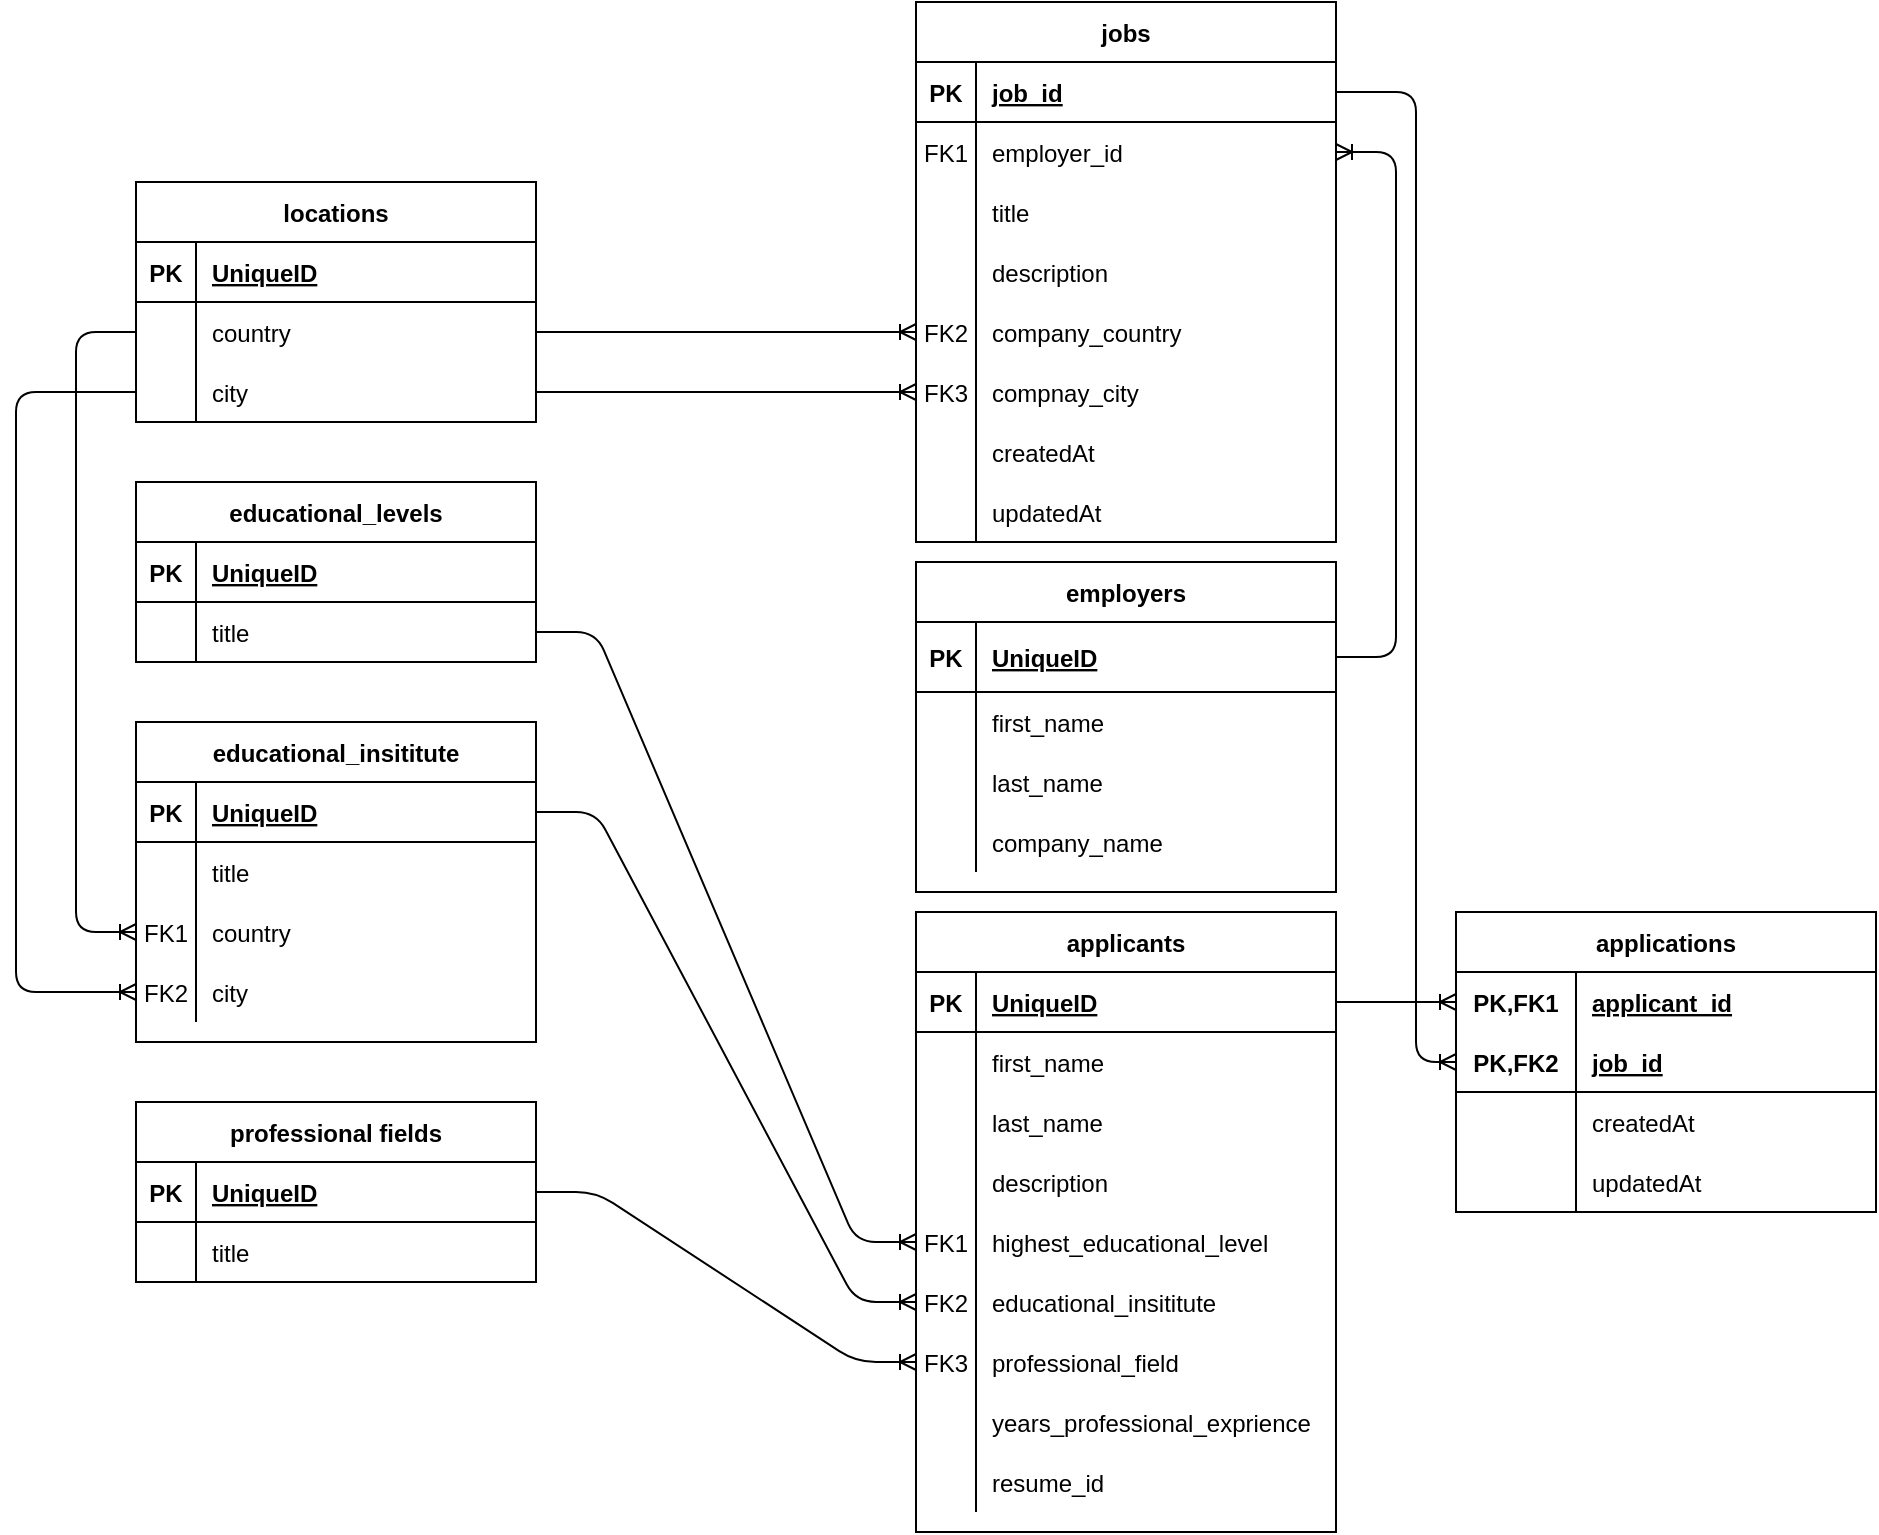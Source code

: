 <mxfile version="14.9.2" type="device"><diagram name="Page-1" id="2ca16b54-16f6-2749-3443-fa8db7711227"><mxGraphModel dx="1081" dy="1179" grid="1" gridSize="10" guides="1" tooltips="1" connect="1" arrows="1" fold="1" page="1" pageScale="1" pageWidth="1100" pageHeight="850" background="none" math="0" shadow="0"><root><mxCell id="0"/><mxCell id="1" parent="0"/><mxCell id="GeXxisFPSYAMm9wiQfsg-19" value="applicants" style="shape=table;startSize=30;container=1;collapsible=1;childLayout=tableLayout;fixedRows=1;rowLines=0;fontStyle=1;align=center;resizeLast=1;" parent="1" vertex="1"><mxGeometry x="470" y="465" width="210" height="310" as="geometry"><mxRectangle x="430" y="40" width="90" height="30" as="alternateBounds"/></mxGeometry></mxCell><mxCell id="GeXxisFPSYAMm9wiQfsg-20" value="" style="shape=partialRectangle;collapsible=0;dropTarget=0;pointerEvents=0;fillColor=none;top=0;left=0;bottom=1;right=0;points=[[0,0.5],[1,0.5]];portConstraint=eastwest;" parent="GeXxisFPSYAMm9wiQfsg-19" vertex="1"><mxGeometry y="30" width="210" height="30" as="geometry"/></mxCell><mxCell id="GeXxisFPSYAMm9wiQfsg-21" value="PK" style="shape=partialRectangle;connectable=0;fillColor=none;top=0;left=0;bottom=0;right=0;fontStyle=1;overflow=hidden;" parent="GeXxisFPSYAMm9wiQfsg-20" vertex="1"><mxGeometry width="30" height="30" as="geometry"/></mxCell><mxCell id="GeXxisFPSYAMm9wiQfsg-22" value="UniqueID" style="shape=partialRectangle;connectable=0;fillColor=none;top=0;left=0;bottom=0;right=0;align=left;spacingLeft=6;fontStyle=5;overflow=hidden;" parent="GeXxisFPSYAMm9wiQfsg-20" vertex="1"><mxGeometry x="30" width="180" height="30" as="geometry"/></mxCell><mxCell id="GeXxisFPSYAMm9wiQfsg-23" value="" style="shape=partialRectangle;collapsible=0;dropTarget=0;pointerEvents=0;fillColor=none;top=0;left=0;bottom=0;right=0;points=[[0,0.5],[1,0.5]];portConstraint=eastwest;" parent="GeXxisFPSYAMm9wiQfsg-19" vertex="1"><mxGeometry y="60" width="210" height="30" as="geometry"/></mxCell><mxCell id="GeXxisFPSYAMm9wiQfsg-24" value="" style="shape=partialRectangle;connectable=0;fillColor=none;top=0;left=0;bottom=0;right=0;editable=1;overflow=hidden;" parent="GeXxisFPSYAMm9wiQfsg-23" vertex="1"><mxGeometry width="30" height="30" as="geometry"/></mxCell><mxCell id="GeXxisFPSYAMm9wiQfsg-25" value="first_name" style="shape=partialRectangle;connectable=0;fillColor=none;top=0;left=0;bottom=0;right=0;align=left;spacingLeft=6;overflow=hidden;" parent="GeXxisFPSYAMm9wiQfsg-23" vertex="1"><mxGeometry x="30" width="180" height="30" as="geometry"/></mxCell><mxCell id="GeXxisFPSYAMm9wiQfsg-26" value="" style="shape=partialRectangle;collapsible=0;dropTarget=0;pointerEvents=0;fillColor=none;top=0;left=0;bottom=0;right=0;points=[[0,0.5],[1,0.5]];portConstraint=eastwest;" parent="GeXxisFPSYAMm9wiQfsg-19" vertex="1"><mxGeometry y="90" width="210" height="30" as="geometry"/></mxCell><mxCell id="GeXxisFPSYAMm9wiQfsg-27" value="" style="shape=partialRectangle;connectable=0;fillColor=none;top=0;left=0;bottom=0;right=0;editable=1;overflow=hidden;" parent="GeXxisFPSYAMm9wiQfsg-26" vertex="1"><mxGeometry width="30" height="30" as="geometry"/></mxCell><mxCell id="GeXxisFPSYAMm9wiQfsg-28" value="last_name" style="shape=partialRectangle;connectable=0;fillColor=none;top=0;left=0;bottom=0;right=0;align=left;spacingLeft=6;overflow=hidden;" parent="GeXxisFPSYAMm9wiQfsg-26" vertex="1"><mxGeometry x="30" width="180" height="30" as="geometry"/></mxCell><mxCell id="GeXxisFPSYAMm9wiQfsg-92" value="" style="shape=partialRectangle;collapsible=0;dropTarget=0;pointerEvents=0;fillColor=none;top=0;left=0;bottom=0;right=0;points=[[0,0.5],[1,0.5]];portConstraint=eastwest;" parent="GeXxisFPSYAMm9wiQfsg-19" vertex="1"><mxGeometry y="120" width="210" height="30" as="geometry"/></mxCell><mxCell id="GeXxisFPSYAMm9wiQfsg-93" value="" style="shape=partialRectangle;connectable=0;fillColor=none;top=0;left=0;bottom=0;right=0;editable=1;overflow=hidden;" parent="GeXxisFPSYAMm9wiQfsg-92" vertex="1"><mxGeometry width="30" height="30" as="geometry"/></mxCell><mxCell id="GeXxisFPSYAMm9wiQfsg-94" value="description" style="shape=partialRectangle;connectable=0;fillColor=none;top=0;left=0;bottom=0;right=0;align=left;spacingLeft=6;overflow=hidden;" parent="GeXxisFPSYAMm9wiQfsg-92" vertex="1"><mxGeometry x="30" width="180" height="30" as="geometry"/></mxCell><mxCell id="GeXxisFPSYAMm9wiQfsg-29" value="" style="shape=partialRectangle;collapsible=0;dropTarget=0;pointerEvents=0;fillColor=none;top=0;left=0;bottom=0;right=0;points=[[0,0.5],[1,0.5]];portConstraint=eastwest;" parent="GeXxisFPSYAMm9wiQfsg-19" vertex="1"><mxGeometry y="150" width="210" height="30" as="geometry"/></mxCell><mxCell id="GeXxisFPSYAMm9wiQfsg-30" value="FK1" style="shape=partialRectangle;connectable=0;fillColor=none;top=0;left=0;bottom=0;right=0;editable=1;overflow=hidden;" parent="GeXxisFPSYAMm9wiQfsg-29" vertex="1"><mxGeometry width="30" height="30" as="geometry"/></mxCell><mxCell id="GeXxisFPSYAMm9wiQfsg-31" value="highest_educational_level" style="shape=partialRectangle;connectable=0;fillColor=none;top=0;left=0;bottom=0;right=0;align=left;spacingLeft=6;overflow=hidden;" parent="GeXxisFPSYAMm9wiQfsg-29" vertex="1"><mxGeometry x="30" width="180" height="30" as="geometry"/></mxCell><mxCell id="GeXxisFPSYAMm9wiQfsg-67" value="" style="shape=partialRectangle;collapsible=0;dropTarget=0;pointerEvents=0;fillColor=none;top=0;left=0;bottom=0;right=0;points=[[0,0.5],[1,0.5]];portConstraint=eastwest;" parent="GeXxisFPSYAMm9wiQfsg-19" vertex="1"><mxGeometry y="180" width="210" height="30" as="geometry"/></mxCell><mxCell id="GeXxisFPSYAMm9wiQfsg-68" value="FK2" style="shape=partialRectangle;connectable=0;fillColor=none;top=0;left=0;bottom=0;right=0;fontStyle=0;overflow=hidden;" parent="GeXxisFPSYAMm9wiQfsg-67" vertex="1"><mxGeometry width="30" height="30" as="geometry"/></mxCell><mxCell id="GeXxisFPSYAMm9wiQfsg-69" value="educational_insititute" style="shape=partialRectangle;connectable=0;fillColor=none;top=0;left=0;bottom=0;right=0;align=left;spacingLeft=6;fontStyle=0;overflow=hidden;" parent="GeXxisFPSYAMm9wiQfsg-67" vertex="1"><mxGeometry x="30" width="180" height="30" as="geometry"/></mxCell><mxCell id="GeXxisFPSYAMm9wiQfsg-79" value="" style="shape=partialRectangle;collapsible=0;dropTarget=0;pointerEvents=0;fillColor=none;top=0;left=0;bottom=0;right=0;points=[[0,0.5],[1,0.5]];portConstraint=eastwest;" parent="GeXxisFPSYAMm9wiQfsg-19" vertex="1"><mxGeometry y="210" width="210" height="30" as="geometry"/></mxCell><mxCell id="GeXxisFPSYAMm9wiQfsg-80" value="FK3" style="shape=partialRectangle;connectable=0;fillColor=none;top=0;left=0;bottom=0;right=0;fontStyle=0;overflow=hidden;" parent="GeXxisFPSYAMm9wiQfsg-79" vertex="1"><mxGeometry width="30" height="30" as="geometry"/></mxCell><mxCell id="GeXxisFPSYAMm9wiQfsg-81" value="professional_field" style="shape=partialRectangle;connectable=0;fillColor=none;top=0;left=0;bottom=0;right=0;align=left;spacingLeft=6;fontStyle=0;overflow=hidden;" parent="GeXxisFPSYAMm9wiQfsg-79" vertex="1"><mxGeometry x="30" width="180" height="30" as="geometry"/></mxCell><mxCell id="GeXxisFPSYAMm9wiQfsg-85" value="" style="shape=partialRectangle;collapsible=0;dropTarget=0;pointerEvents=0;fillColor=none;top=0;left=0;bottom=0;right=0;points=[[0,0.5],[1,0.5]];portConstraint=eastwest;" parent="GeXxisFPSYAMm9wiQfsg-19" vertex="1"><mxGeometry y="240" width="210" height="30" as="geometry"/></mxCell><mxCell id="GeXxisFPSYAMm9wiQfsg-86" value="" style="shape=partialRectangle;connectable=0;fillColor=none;top=0;left=0;bottom=0;right=0;editable=1;overflow=hidden;" parent="GeXxisFPSYAMm9wiQfsg-85" vertex="1"><mxGeometry width="30" height="30" as="geometry"/></mxCell><mxCell id="GeXxisFPSYAMm9wiQfsg-87" value="years_professional_exprience" style="shape=partialRectangle;connectable=0;fillColor=none;top=0;left=0;bottom=0;right=0;align=left;spacingLeft=6;overflow=hidden;" parent="GeXxisFPSYAMm9wiQfsg-85" vertex="1"><mxGeometry x="30" width="180" height="30" as="geometry"/></mxCell><mxCell id="qUzLTv1aEUsl1IbvMZLE-1" value="" style="shape=partialRectangle;collapsible=0;dropTarget=0;pointerEvents=0;fillColor=none;top=0;left=0;bottom=0;right=0;points=[[0,0.5],[1,0.5]];portConstraint=eastwest;" parent="GeXxisFPSYAMm9wiQfsg-19" vertex="1"><mxGeometry y="270" width="210" height="30" as="geometry"/></mxCell><mxCell id="qUzLTv1aEUsl1IbvMZLE-2" value="" style="shape=partialRectangle;connectable=0;fillColor=none;top=0;left=0;bottom=0;right=0;editable=1;overflow=hidden;" parent="qUzLTv1aEUsl1IbvMZLE-1" vertex="1"><mxGeometry width="30" height="30" as="geometry"/></mxCell><mxCell id="qUzLTv1aEUsl1IbvMZLE-3" value="resume_id" style="shape=partialRectangle;connectable=0;fillColor=none;top=0;left=0;bottom=0;right=0;align=left;spacingLeft=6;overflow=hidden;" parent="qUzLTv1aEUsl1IbvMZLE-1" vertex="1"><mxGeometry x="30" width="180" height="30" as="geometry"/></mxCell><mxCell id="GeXxisFPSYAMm9wiQfsg-38" value="educational_insititute" style="shape=table;startSize=30;container=1;collapsible=1;childLayout=tableLayout;fixedRows=1;rowLines=0;fontStyle=1;align=center;resizeLast=1;" parent="1" vertex="1"><mxGeometry x="80" y="370" width="200" height="160" as="geometry"/></mxCell><mxCell id="GeXxisFPSYAMm9wiQfsg-39" value="" style="shape=partialRectangle;collapsible=0;dropTarget=0;pointerEvents=0;fillColor=none;top=0;left=0;bottom=1;right=0;points=[[0,0.5],[1,0.5]];portConstraint=eastwest;" parent="GeXxisFPSYAMm9wiQfsg-38" vertex="1"><mxGeometry y="30" width="200" height="30" as="geometry"/></mxCell><mxCell id="GeXxisFPSYAMm9wiQfsg-40" value="PK" style="shape=partialRectangle;connectable=0;fillColor=none;top=0;left=0;bottom=0;right=0;fontStyle=1;overflow=hidden;" parent="GeXxisFPSYAMm9wiQfsg-39" vertex="1"><mxGeometry width="30" height="30" as="geometry"/></mxCell><mxCell id="GeXxisFPSYAMm9wiQfsg-41" value="UniqueID" style="shape=partialRectangle;connectable=0;fillColor=none;top=0;left=0;bottom=0;right=0;align=left;spacingLeft=6;fontStyle=5;overflow=hidden;" parent="GeXxisFPSYAMm9wiQfsg-39" vertex="1"><mxGeometry x="30" width="170" height="30" as="geometry"/></mxCell><mxCell id="GeXxisFPSYAMm9wiQfsg-42" value="" style="shape=partialRectangle;collapsible=0;dropTarget=0;pointerEvents=0;fillColor=none;top=0;left=0;bottom=0;right=0;points=[[0,0.5],[1,0.5]];portConstraint=eastwest;" parent="GeXxisFPSYAMm9wiQfsg-38" vertex="1"><mxGeometry y="60" width="200" height="30" as="geometry"/></mxCell><mxCell id="GeXxisFPSYAMm9wiQfsg-43" value="" style="shape=partialRectangle;connectable=0;fillColor=none;top=0;left=0;bottom=0;right=0;editable=1;overflow=hidden;" parent="GeXxisFPSYAMm9wiQfsg-42" vertex="1"><mxGeometry width="30" height="30" as="geometry"/></mxCell><mxCell id="GeXxisFPSYAMm9wiQfsg-44" value="title" style="shape=partialRectangle;connectable=0;fillColor=none;top=0;left=0;bottom=0;right=0;align=left;spacingLeft=6;overflow=hidden;" parent="GeXxisFPSYAMm9wiQfsg-42" vertex="1"><mxGeometry x="30" width="170" height="30" as="geometry"/></mxCell><mxCell id="GeXxisFPSYAMm9wiQfsg-45" value="" style="shape=partialRectangle;collapsible=0;dropTarget=0;pointerEvents=0;fillColor=none;top=0;left=0;bottom=0;right=0;points=[[0,0.5],[1,0.5]];portConstraint=eastwest;" parent="GeXxisFPSYAMm9wiQfsg-38" vertex="1"><mxGeometry y="90" width="200" height="30" as="geometry"/></mxCell><mxCell id="GeXxisFPSYAMm9wiQfsg-46" value="FK1" style="shape=partialRectangle;connectable=0;fillColor=none;top=0;left=0;bottom=0;right=0;editable=1;overflow=hidden;" parent="GeXxisFPSYAMm9wiQfsg-45" vertex="1"><mxGeometry width="30" height="30" as="geometry"/></mxCell><mxCell id="GeXxisFPSYAMm9wiQfsg-47" value="country" style="shape=partialRectangle;connectable=0;fillColor=none;top=0;left=0;bottom=0;right=0;align=left;spacingLeft=6;overflow=hidden;" parent="GeXxisFPSYAMm9wiQfsg-45" vertex="1"><mxGeometry x="30" width="170" height="30" as="geometry"/></mxCell><mxCell id="GeXxisFPSYAMm9wiQfsg-48" value="" style="shape=partialRectangle;collapsible=0;dropTarget=0;pointerEvents=0;fillColor=none;top=0;left=0;bottom=0;right=0;points=[[0,0.5],[1,0.5]];portConstraint=eastwest;" parent="GeXxisFPSYAMm9wiQfsg-38" vertex="1"><mxGeometry y="120" width="200" height="30" as="geometry"/></mxCell><mxCell id="GeXxisFPSYAMm9wiQfsg-49" value="FK2" style="shape=partialRectangle;connectable=0;fillColor=none;top=0;left=0;bottom=0;right=0;editable=1;overflow=hidden;" parent="GeXxisFPSYAMm9wiQfsg-48" vertex="1"><mxGeometry width="30" height="30" as="geometry"/></mxCell><mxCell id="GeXxisFPSYAMm9wiQfsg-50" value="city" style="shape=partialRectangle;connectable=0;fillColor=none;top=0;left=0;bottom=0;right=0;align=left;spacingLeft=6;overflow=hidden;" parent="GeXxisFPSYAMm9wiQfsg-48" vertex="1"><mxGeometry x="30" width="170" height="30" as="geometry"/></mxCell><mxCell id="GeXxisFPSYAMm9wiQfsg-54" value="educational_levels" style="shape=table;startSize=30;container=1;collapsible=1;childLayout=tableLayout;fixedRows=1;rowLines=0;fontStyle=1;align=center;resizeLast=1;" parent="1" vertex="1"><mxGeometry x="80" y="250" width="200" height="90" as="geometry"/></mxCell><mxCell id="GeXxisFPSYAMm9wiQfsg-55" value="" style="shape=partialRectangle;collapsible=0;dropTarget=0;pointerEvents=0;fillColor=none;top=0;left=0;bottom=1;right=0;points=[[0,0.5],[1,0.5]];portConstraint=eastwest;" parent="GeXxisFPSYAMm9wiQfsg-54" vertex="1"><mxGeometry y="30" width="200" height="30" as="geometry"/></mxCell><mxCell id="GeXxisFPSYAMm9wiQfsg-56" value="PK" style="shape=partialRectangle;connectable=0;fillColor=none;top=0;left=0;bottom=0;right=0;fontStyle=1;overflow=hidden;" parent="GeXxisFPSYAMm9wiQfsg-55" vertex="1"><mxGeometry width="30" height="30" as="geometry"/></mxCell><mxCell id="GeXxisFPSYAMm9wiQfsg-57" value="UniqueID" style="shape=partialRectangle;connectable=0;fillColor=none;top=0;left=0;bottom=0;right=0;align=left;spacingLeft=6;fontStyle=5;overflow=hidden;" parent="GeXxisFPSYAMm9wiQfsg-55" vertex="1"><mxGeometry x="30" width="170" height="30" as="geometry"/></mxCell><mxCell id="GeXxisFPSYAMm9wiQfsg-58" value="" style="shape=partialRectangle;collapsible=0;dropTarget=0;pointerEvents=0;fillColor=none;top=0;left=0;bottom=0;right=0;points=[[0,0.5],[1,0.5]];portConstraint=eastwest;" parent="GeXxisFPSYAMm9wiQfsg-54" vertex="1"><mxGeometry y="60" width="200" height="30" as="geometry"/></mxCell><mxCell id="GeXxisFPSYAMm9wiQfsg-59" value="" style="shape=partialRectangle;connectable=0;fillColor=none;top=0;left=0;bottom=0;right=0;editable=1;overflow=hidden;" parent="GeXxisFPSYAMm9wiQfsg-58" vertex="1"><mxGeometry width="30" height="30" as="geometry"/></mxCell><mxCell id="GeXxisFPSYAMm9wiQfsg-60" value="title" style="shape=partialRectangle;connectable=0;fillColor=none;top=0;left=0;bottom=0;right=0;align=left;spacingLeft=6;overflow=hidden;" parent="GeXxisFPSYAMm9wiQfsg-58" vertex="1"><mxGeometry x="30" width="170" height="30" as="geometry"/></mxCell><mxCell id="GeXxisFPSYAMm9wiQfsg-71" value="professional fields" style="shape=table;startSize=30;container=1;collapsible=1;childLayout=tableLayout;fixedRows=1;rowLines=0;fontStyle=1;align=center;resizeLast=1;" parent="1" vertex="1"><mxGeometry x="80" y="560" width="200" height="90" as="geometry"/></mxCell><mxCell id="GeXxisFPSYAMm9wiQfsg-72" value="" style="shape=partialRectangle;collapsible=0;dropTarget=0;pointerEvents=0;fillColor=none;top=0;left=0;bottom=1;right=0;points=[[0,0.5],[1,0.5]];portConstraint=eastwest;" parent="GeXxisFPSYAMm9wiQfsg-71" vertex="1"><mxGeometry y="30" width="200" height="30" as="geometry"/></mxCell><mxCell id="GeXxisFPSYAMm9wiQfsg-73" value="PK" style="shape=partialRectangle;connectable=0;fillColor=none;top=0;left=0;bottom=0;right=0;fontStyle=1;overflow=hidden;" parent="GeXxisFPSYAMm9wiQfsg-72" vertex="1"><mxGeometry width="30" height="30" as="geometry"/></mxCell><mxCell id="GeXxisFPSYAMm9wiQfsg-74" value="UniqueID" style="shape=partialRectangle;connectable=0;fillColor=none;top=0;left=0;bottom=0;right=0;align=left;spacingLeft=6;fontStyle=5;overflow=hidden;" parent="GeXxisFPSYAMm9wiQfsg-72" vertex="1"><mxGeometry x="30" width="170" height="30" as="geometry"/></mxCell><mxCell id="GeXxisFPSYAMm9wiQfsg-75" value="" style="shape=partialRectangle;collapsible=0;dropTarget=0;pointerEvents=0;fillColor=none;top=0;left=0;bottom=0;right=0;points=[[0,0.5],[1,0.5]];portConstraint=eastwest;" parent="GeXxisFPSYAMm9wiQfsg-71" vertex="1"><mxGeometry y="60" width="200" height="30" as="geometry"/></mxCell><mxCell id="GeXxisFPSYAMm9wiQfsg-76" value="" style="shape=partialRectangle;connectable=0;fillColor=none;top=0;left=0;bottom=0;right=0;editable=1;overflow=hidden;" parent="GeXxisFPSYAMm9wiQfsg-75" vertex="1"><mxGeometry width="30" height="30" as="geometry"/></mxCell><mxCell id="GeXxisFPSYAMm9wiQfsg-77" value="title" style="shape=partialRectangle;connectable=0;fillColor=none;top=0;left=0;bottom=0;right=0;align=left;spacingLeft=6;overflow=hidden;" parent="GeXxisFPSYAMm9wiQfsg-75" vertex="1"><mxGeometry x="30" width="170" height="30" as="geometry"/></mxCell><mxCell id="GeXxisFPSYAMm9wiQfsg-95" value="applications" style="shape=table;startSize=30;container=1;collapsible=1;childLayout=tableLayout;fixedRows=1;rowLines=0;fontStyle=1;align=center;resizeLast=1;" parent="1" vertex="1"><mxGeometry x="740" y="465" width="210" height="150" as="geometry"/></mxCell><mxCell id="GeXxisFPSYAMm9wiQfsg-96" value="" style="shape=partialRectangle;collapsible=0;dropTarget=0;pointerEvents=0;fillColor=none;top=0;left=0;bottom=0;right=0;points=[[0,0.5],[1,0.5]];portConstraint=eastwest;" parent="GeXxisFPSYAMm9wiQfsg-95" vertex="1"><mxGeometry y="30" width="210" height="30" as="geometry"/></mxCell><mxCell id="GeXxisFPSYAMm9wiQfsg-97" value="PK,FK1" style="shape=partialRectangle;connectable=0;fillColor=none;top=0;left=0;bottom=0;right=0;fontStyle=1;overflow=hidden;" parent="GeXxisFPSYAMm9wiQfsg-96" vertex="1"><mxGeometry width="60" height="30" as="geometry"/></mxCell><mxCell id="GeXxisFPSYAMm9wiQfsg-98" value="applicant_id" style="shape=partialRectangle;connectable=0;fillColor=none;top=0;left=0;bottom=0;right=0;align=left;spacingLeft=6;fontStyle=5;overflow=hidden;" parent="GeXxisFPSYAMm9wiQfsg-96" vertex="1"><mxGeometry x="60" width="150" height="30" as="geometry"/></mxCell><mxCell id="GeXxisFPSYAMm9wiQfsg-99" value="" style="shape=partialRectangle;collapsible=0;dropTarget=0;pointerEvents=0;fillColor=none;top=0;left=0;bottom=1;right=0;points=[[0,0.5],[1,0.5]];portConstraint=eastwest;" parent="GeXxisFPSYAMm9wiQfsg-95" vertex="1"><mxGeometry y="60" width="210" height="30" as="geometry"/></mxCell><mxCell id="GeXxisFPSYAMm9wiQfsg-100" value="PK,FK2" style="shape=partialRectangle;connectable=0;fillColor=none;top=0;left=0;bottom=0;right=0;fontStyle=1;overflow=hidden;" parent="GeXxisFPSYAMm9wiQfsg-99" vertex="1"><mxGeometry width="60" height="30" as="geometry"/></mxCell><mxCell id="GeXxisFPSYAMm9wiQfsg-101" value="job_id" style="shape=partialRectangle;connectable=0;fillColor=none;top=0;left=0;bottom=0;right=0;align=left;spacingLeft=6;fontStyle=5;overflow=hidden;" parent="GeXxisFPSYAMm9wiQfsg-99" vertex="1"><mxGeometry x="60" width="150" height="30" as="geometry"/></mxCell><mxCell id="GeXxisFPSYAMm9wiQfsg-105" value="" style="shape=partialRectangle;collapsible=0;dropTarget=0;pointerEvents=0;fillColor=none;top=0;left=0;bottom=0;right=0;points=[[0,0.5],[1,0.5]];portConstraint=eastwest;" parent="GeXxisFPSYAMm9wiQfsg-95" vertex="1"><mxGeometry y="90" width="210" height="30" as="geometry"/></mxCell><mxCell id="GeXxisFPSYAMm9wiQfsg-106" value="" style="shape=partialRectangle;connectable=0;fillColor=none;top=0;left=0;bottom=0;right=0;editable=1;overflow=hidden;" parent="GeXxisFPSYAMm9wiQfsg-105" vertex="1"><mxGeometry width="60" height="30" as="geometry"/></mxCell><mxCell id="GeXxisFPSYAMm9wiQfsg-107" value="createdAt" style="shape=partialRectangle;connectable=0;fillColor=none;top=0;left=0;bottom=0;right=0;align=left;spacingLeft=6;overflow=hidden;" parent="GeXxisFPSYAMm9wiQfsg-105" vertex="1"><mxGeometry x="60" width="150" height="30" as="geometry"/></mxCell><mxCell id="Hfg3qAnmrwqYUce4kzIv-10" value="" style="shape=partialRectangle;collapsible=0;dropTarget=0;pointerEvents=0;fillColor=none;top=0;left=0;bottom=0;right=0;points=[[0,0.5],[1,0.5]];portConstraint=eastwest;" parent="GeXxisFPSYAMm9wiQfsg-95" vertex="1"><mxGeometry y="120" width="210" height="30" as="geometry"/></mxCell><mxCell id="Hfg3qAnmrwqYUce4kzIv-11" value="" style="shape=partialRectangle;connectable=0;fillColor=none;top=0;left=0;bottom=0;right=0;editable=1;overflow=hidden;" parent="Hfg3qAnmrwqYUce4kzIv-10" vertex="1"><mxGeometry width="60" height="30" as="geometry"/></mxCell><mxCell id="Hfg3qAnmrwqYUce4kzIv-12" value="updatedAt" style="shape=partialRectangle;connectable=0;fillColor=none;top=0;left=0;bottom=0;right=0;align=left;spacingLeft=6;overflow=hidden;" parent="Hfg3qAnmrwqYUce4kzIv-10" vertex="1"><mxGeometry x="60" width="150" height="30" as="geometry"/></mxCell><mxCell id="GeXxisFPSYAMm9wiQfsg-116" value="employers" style="shape=table;startSize=30;container=1;collapsible=1;childLayout=tableLayout;fixedRows=1;rowLines=0;fontStyle=1;align=center;resizeLast=1;" parent="1" vertex="1"><mxGeometry x="470" y="290" width="210" height="165" as="geometry"/></mxCell><mxCell id="GeXxisFPSYAMm9wiQfsg-117" value="" style="shape=partialRectangle;collapsible=0;dropTarget=0;pointerEvents=0;fillColor=none;top=0;left=0;bottom=1;right=0;points=[[0,0.5],[1,0.5]];portConstraint=eastwest;" parent="GeXxisFPSYAMm9wiQfsg-116" vertex="1"><mxGeometry y="30" width="210" height="35" as="geometry"/></mxCell><mxCell id="GeXxisFPSYAMm9wiQfsg-118" value="PK" style="shape=partialRectangle;connectable=0;fillColor=none;top=0;left=0;bottom=0;right=0;fontStyle=1;overflow=hidden;" parent="GeXxisFPSYAMm9wiQfsg-117" vertex="1"><mxGeometry width="30" height="35" as="geometry"/></mxCell><mxCell id="GeXxisFPSYAMm9wiQfsg-119" value="UniqueID" style="shape=partialRectangle;connectable=0;fillColor=none;top=0;left=0;bottom=0;right=0;align=left;spacingLeft=6;fontStyle=5;overflow=hidden;" parent="GeXxisFPSYAMm9wiQfsg-117" vertex="1"><mxGeometry x="30" width="180" height="35" as="geometry"/></mxCell><mxCell id="GeXxisFPSYAMm9wiQfsg-120" value="" style="shape=partialRectangle;collapsible=0;dropTarget=0;pointerEvents=0;fillColor=none;top=0;left=0;bottom=0;right=0;points=[[0,0.5],[1,0.5]];portConstraint=eastwest;" parent="GeXxisFPSYAMm9wiQfsg-116" vertex="1"><mxGeometry y="65" width="210" height="30" as="geometry"/></mxCell><mxCell id="GeXxisFPSYAMm9wiQfsg-121" value="" style="shape=partialRectangle;connectable=0;fillColor=none;top=0;left=0;bottom=0;right=0;editable=1;overflow=hidden;" parent="GeXxisFPSYAMm9wiQfsg-120" vertex="1"><mxGeometry width="30" height="30" as="geometry"/></mxCell><mxCell id="GeXxisFPSYAMm9wiQfsg-122" value="first_name" style="shape=partialRectangle;connectable=0;fillColor=none;top=0;left=0;bottom=0;right=0;align=left;spacingLeft=6;overflow=hidden;" parent="GeXxisFPSYAMm9wiQfsg-120" vertex="1"><mxGeometry x="30" width="180" height="30" as="geometry"/></mxCell><mxCell id="GeXxisFPSYAMm9wiQfsg-123" value="" style="shape=partialRectangle;collapsible=0;dropTarget=0;pointerEvents=0;fillColor=none;top=0;left=0;bottom=0;right=0;points=[[0,0.5],[1,0.5]];portConstraint=eastwest;" parent="GeXxisFPSYAMm9wiQfsg-116" vertex="1"><mxGeometry y="95" width="210" height="30" as="geometry"/></mxCell><mxCell id="GeXxisFPSYAMm9wiQfsg-124" value="" style="shape=partialRectangle;connectable=0;fillColor=none;top=0;left=0;bottom=0;right=0;editable=1;overflow=hidden;" parent="GeXxisFPSYAMm9wiQfsg-123" vertex="1"><mxGeometry width="30" height="30" as="geometry"/></mxCell><mxCell id="GeXxisFPSYAMm9wiQfsg-125" value="last_name" style="shape=partialRectangle;connectable=0;fillColor=none;top=0;left=0;bottom=0;right=0;align=left;spacingLeft=6;overflow=hidden;" parent="GeXxisFPSYAMm9wiQfsg-123" vertex="1"><mxGeometry x="30" width="180" height="30" as="geometry"/></mxCell><mxCell id="GeXxisFPSYAMm9wiQfsg-126" value="" style="shape=partialRectangle;collapsible=0;dropTarget=0;pointerEvents=0;fillColor=none;top=0;left=0;bottom=0;right=0;points=[[0,0.5],[1,0.5]];portConstraint=eastwest;" parent="GeXxisFPSYAMm9wiQfsg-116" vertex="1"><mxGeometry y="125" width="210" height="30" as="geometry"/></mxCell><mxCell id="GeXxisFPSYAMm9wiQfsg-127" value="" style="shape=partialRectangle;connectable=0;fillColor=none;top=0;left=0;bottom=0;right=0;editable=1;overflow=hidden;" parent="GeXxisFPSYAMm9wiQfsg-126" vertex="1"><mxGeometry width="30" height="30" as="geometry"/></mxCell><mxCell id="GeXxisFPSYAMm9wiQfsg-128" value="company_name" style="shape=partialRectangle;connectable=0;fillColor=none;top=0;left=0;bottom=0;right=0;align=left;spacingLeft=6;overflow=hidden;" parent="GeXxisFPSYAMm9wiQfsg-126" vertex="1"><mxGeometry x="30" width="180" height="30" as="geometry"/></mxCell><mxCell id="GeXxisFPSYAMm9wiQfsg-138" value="locations" style="shape=table;startSize=30;container=1;collapsible=1;childLayout=tableLayout;fixedRows=1;rowLines=0;fontStyle=1;align=center;resizeLast=1;" parent="1" vertex="1"><mxGeometry x="80" y="100" width="200" height="120" as="geometry"/></mxCell><mxCell id="GeXxisFPSYAMm9wiQfsg-139" value="" style="shape=partialRectangle;collapsible=0;dropTarget=0;pointerEvents=0;fillColor=none;top=0;left=0;bottom=1;right=0;points=[[0,0.5],[1,0.5]];portConstraint=eastwest;" parent="GeXxisFPSYAMm9wiQfsg-138" vertex="1"><mxGeometry y="30" width="200" height="30" as="geometry"/></mxCell><mxCell id="GeXxisFPSYAMm9wiQfsg-140" value="PK" style="shape=partialRectangle;connectable=0;fillColor=none;top=0;left=0;bottom=0;right=0;fontStyle=1;overflow=hidden;" parent="GeXxisFPSYAMm9wiQfsg-139" vertex="1"><mxGeometry width="30" height="30" as="geometry"/></mxCell><mxCell id="GeXxisFPSYAMm9wiQfsg-141" value="UniqueID" style="shape=partialRectangle;connectable=0;fillColor=none;top=0;left=0;bottom=0;right=0;align=left;spacingLeft=6;fontStyle=5;overflow=hidden;" parent="GeXxisFPSYAMm9wiQfsg-139" vertex="1"><mxGeometry x="30" width="170" height="30" as="geometry"/></mxCell><mxCell id="GeXxisFPSYAMm9wiQfsg-142" value="" style="shape=partialRectangle;collapsible=0;dropTarget=0;pointerEvents=0;fillColor=none;top=0;left=0;bottom=0;right=0;points=[[0,0.5],[1,0.5]];portConstraint=eastwest;" parent="GeXxisFPSYAMm9wiQfsg-138" vertex="1"><mxGeometry y="60" width="200" height="30" as="geometry"/></mxCell><mxCell id="GeXxisFPSYAMm9wiQfsg-143" value="" style="shape=partialRectangle;connectable=0;fillColor=none;top=0;left=0;bottom=0;right=0;editable=1;overflow=hidden;" parent="GeXxisFPSYAMm9wiQfsg-142" vertex="1"><mxGeometry width="30" height="30" as="geometry"/></mxCell><mxCell id="GeXxisFPSYAMm9wiQfsg-144" value="country" style="shape=partialRectangle;connectable=0;fillColor=none;top=0;left=0;bottom=0;right=0;align=left;spacingLeft=6;overflow=hidden;" parent="GeXxisFPSYAMm9wiQfsg-142" vertex="1"><mxGeometry x="30" width="170" height="30" as="geometry"/></mxCell><mxCell id="Hfg3qAnmrwqYUce4kzIv-13" value="" style="shape=partialRectangle;collapsible=0;dropTarget=0;pointerEvents=0;fillColor=none;top=0;left=0;bottom=0;right=0;points=[[0,0.5],[1,0.5]];portConstraint=eastwest;" parent="GeXxisFPSYAMm9wiQfsg-138" vertex="1"><mxGeometry y="90" width="200" height="30" as="geometry"/></mxCell><mxCell id="Hfg3qAnmrwqYUce4kzIv-14" value="" style="shape=partialRectangle;connectable=0;fillColor=none;top=0;left=0;bottom=0;right=0;editable=1;overflow=hidden;" parent="Hfg3qAnmrwqYUce4kzIv-13" vertex="1"><mxGeometry width="30" height="30" as="geometry"/></mxCell><mxCell id="Hfg3qAnmrwqYUce4kzIv-15" value="city" style="shape=partialRectangle;connectable=0;fillColor=none;top=0;left=0;bottom=0;right=0;align=left;spacingLeft=6;overflow=hidden;" parent="Hfg3qAnmrwqYUce4kzIv-13" vertex="1"><mxGeometry x="30" width="170" height="30" as="geometry"/></mxCell><mxCell id="GeXxisFPSYAMm9wiQfsg-162" value="" style="edgeStyle=entityRelationEdgeStyle;fontSize=12;html=1;endArrow=ERoneToMany;" parent="1" source="GeXxisFPSYAMm9wiQfsg-142" target="GeXxisFPSYAMm9wiQfsg-212" edge="1"><mxGeometry width="100" height="100" relative="1" as="geometry"><mxPoint x="350" y="345" as="sourcePoint"/><mxPoint x="470.0" y="340" as="targetPoint"/></mxGeometry></mxCell><mxCell id="GeXxisFPSYAMm9wiQfsg-163" value="" style="edgeStyle=elbowEdgeStyle;fontSize=12;html=1;endArrow=ERoneToMany;exitX=0;exitY=0.5;exitDx=0;exitDy=0;entryX=0;entryY=0.5;entryDx=0;entryDy=0;" parent="1" source="GeXxisFPSYAMm9wiQfsg-142" target="GeXxisFPSYAMm9wiQfsg-45" edge="1"><mxGeometry width="100" height="100" relative="1" as="geometry"><mxPoint x="70" y="425" as="sourcePoint"/><mxPoint x="170" y="325" as="targetPoint"/><Array as="points"><mxPoint x="50" y="465"/></Array></mxGeometry></mxCell><mxCell id="GeXxisFPSYAMm9wiQfsg-164" value="" style="edgeStyle=elbowEdgeStyle;fontSize=12;html=1;endArrow=ERoneToMany;elbow=vertical;" parent="1" source="Hfg3qAnmrwqYUce4kzIv-13" target="GeXxisFPSYAMm9wiQfsg-48" edge="1"><mxGeometry width="100" height="100" relative="1" as="geometry"><mxPoint x="80" y="370" as="sourcePoint"/><mxPoint x="110" y="395" as="targetPoint"/><Array as="points"><mxPoint x="20" y="535"/></Array></mxGeometry></mxCell><mxCell id="GeXxisFPSYAMm9wiQfsg-165" value="" style="edgeStyle=entityRelationEdgeStyle;fontSize=12;html=1;endArrow=ERoneToMany;" parent="1" source="GeXxisFPSYAMm9wiQfsg-58" target="GeXxisFPSYAMm9wiQfsg-29" edge="1"><mxGeometry width="100" height="100" relative="1" as="geometry"><mxPoint x="380" y="555" as="sourcePoint"/><mxPoint x="480" y="455" as="targetPoint"/></mxGeometry></mxCell><mxCell id="GeXxisFPSYAMm9wiQfsg-166" value="" style="edgeStyle=entityRelationEdgeStyle;fontSize=12;html=1;endArrow=ERoneToMany;" parent="1" source="GeXxisFPSYAMm9wiQfsg-39" target="GeXxisFPSYAMm9wiQfsg-67" edge="1"><mxGeometry width="100" height="100" relative="1" as="geometry"><mxPoint x="360" y="725" as="sourcePoint"/><mxPoint x="460" y="625" as="targetPoint"/></mxGeometry></mxCell><mxCell id="GeXxisFPSYAMm9wiQfsg-167" value="" style="edgeStyle=entityRelationEdgeStyle;fontSize=12;html=1;endArrow=ERoneToMany;" parent="1" source="GeXxisFPSYAMm9wiQfsg-72" target="GeXxisFPSYAMm9wiQfsg-79" edge="1"><mxGeometry width="100" height="100" relative="1" as="geometry"><mxPoint x="600" y="575" as="sourcePoint"/><mxPoint x="700" y="475" as="targetPoint"/></mxGeometry></mxCell><mxCell id="GeXxisFPSYAMm9wiQfsg-168" value="" style="edgeStyle=entityRelationEdgeStyle;fontSize=12;html=1;endArrow=ERoneToMany;" parent="1" source="GeXxisFPSYAMm9wiQfsg-20" target="GeXxisFPSYAMm9wiQfsg-96" edge="1"><mxGeometry width="100" height="100" relative="1" as="geometry"><mxPoint x="600" y="785" as="sourcePoint"/><mxPoint x="700" y="685" as="targetPoint"/></mxGeometry></mxCell><mxCell id="GeXxisFPSYAMm9wiQfsg-169" value="" style="fontSize=12;html=1;endArrow=ERoneToMany;edgeStyle=orthogonalEdgeStyle;" parent="1" source="GeXxisFPSYAMm9wiQfsg-190" target="GeXxisFPSYAMm9wiQfsg-99" edge="1"><mxGeometry width="100" height="100" relative="1" as="geometry"><mxPoint x="690" y="520" as="sourcePoint"/><mxPoint x="690" y="860" as="targetPoint"/><Array as="points"><mxPoint x="720" y="55"/><mxPoint x="720" y="540"/></Array></mxGeometry></mxCell><mxCell id="GeXxisFPSYAMm9wiQfsg-189" value="jobs" style="shape=table;startSize=30;container=1;collapsible=1;childLayout=tableLayout;fixedRows=1;rowLines=0;fontStyle=1;align=center;resizeLast=1;" parent="1" vertex="1"><mxGeometry x="470" y="10" width="210" height="270" as="geometry"/></mxCell><mxCell id="GeXxisFPSYAMm9wiQfsg-190" value="" style="shape=partialRectangle;collapsible=0;dropTarget=0;pointerEvents=0;fillColor=none;top=0;left=0;bottom=1;right=0;points=[[0,0.5],[1,0.5]];portConstraint=eastwest;" parent="GeXxisFPSYAMm9wiQfsg-189" vertex="1"><mxGeometry y="30" width="210" height="30" as="geometry"/></mxCell><mxCell id="GeXxisFPSYAMm9wiQfsg-191" value="PK" style="shape=partialRectangle;connectable=0;fillColor=none;top=0;left=0;bottom=0;right=0;fontStyle=1;overflow=hidden;" parent="GeXxisFPSYAMm9wiQfsg-190" vertex="1"><mxGeometry width="30" height="30" as="geometry"/></mxCell><mxCell id="GeXxisFPSYAMm9wiQfsg-192" value="job_id" style="shape=partialRectangle;connectable=0;fillColor=none;top=0;left=0;bottom=0;right=0;align=left;spacingLeft=6;fontStyle=5;overflow=hidden;" parent="GeXxisFPSYAMm9wiQfsg-190" vertex="1"><mxGeometry x="30" width="180" height="30" as="geometry"/></mxCell><mxCell id="GeXxisFPSYAMm9wiQfsg-193" value="" style="shape=partialRectangle;collapsible=0;dropTarget=0;pointerEvents=0;fillColor=none;top=0;left=0;bottom=0;right=0;points=[[0,0.5],[1,0.5]];portConstraint=eastwest;" parent="GeXxisFPSYAMm9wiQfsg-189" vertex="1"><mxGeometry y="60" width="210" height="30" as="geometry"/></mxCell><mxCell id="GeXxisFPSYAMm9wiQfsg-194" value="FK1" style="shape=partialRectangle;connectable=0;fillColor=none;top=0;left=0;bottom=0;right=0;editable=1;overflow=hidden;" parent="GeXxisFPSYAMm9wiQfsg-193" vertex="1"><mxGeometry width="30" height="30" as="geometry"/></mxCell><mxCell id="GeXxisFPSYAMm9wiQfsg-195" value="employer_id" style="shape=partialRectangle;connectable=0;fillColor=none;top=0;left=0;bottom=0;right=0;align=left;spacingLeft=6;overflow=hidden;" parent="GeXxisFPSYAMm9wiQfsg-193" vertex="1"><mxGeometry x="30" width="180" height="30" as="geometry"/></mxCell><mxCell id="GeXxisFPSYAMm9wiQfsg-203" value="" style="shape=partialRectangle;collapsible=0;dropTarget=0;pointerEvents=0;fillColor=none;top=0;left=0;bottom=0;right=0;points=[[0,0.5],[1,0.5]];portConstraint=eastwest;" parent="GeXxisFPSYAMm9wiQfsg-189" vertex="1"><mxGeometry y="90" width="210" height="30" as="geometry"/></mxCell><mxCell id="GeXxisFPSYAMm9wiQfsg-204" value="" style="shape=partialRectangle;connectable=0;fillColor=none;top=0;left=0;bottom=0;right=0;editable=1;overflow=hidden;" parent="GeXxisFPSYAMm9wiQfsg-203" vertex="1"><mxGeometry width="30" height="30" as="geometry"/></mxCell><mxCell id="GeXxisFPSYAMm9wiQfsg-205" value="title" style="shape=partialRectangle;connectable=0;fillColor=none;top=0;left=0;bottom=0;right=0;align=left;spacingLeft=6;overflow=hidden;" parent="GeXxisFPSYAMm9wiQfsg-203" vertex="1"><mxGeometry x="30" width="180" height="30" as="geometry"/></mxCell><mxCell id="GeXxisFPSYAMm9wiQfsg-221" value="" style="shape=partialRectangle;collapsible=0;dropTarget=0;pointerEvents=0;fillColor=none;top=0;left=0;bottom=0;right=0;points=[[0,0.5],[1,0.5]];portConstraint=eastwest;" parent="GeXxisFPSYAMm9wiQfsg-189" vertex="1"><mxGeometry y="120" width="210" height="30" as="geometry"/></mxCell><mxCell id="GeXxisFPSYAMm9wiQfsg-222" value="" style="shape=partialRectangle;connectable=0;fillColor=none;top=0;left=0;bottom=0;right=0;editable=1;overflow=hidden;" parent="GeXxisFPSYAMm9wiQfsg-221" vertex="1"><mxGeometry width="30" height="30" as="geometry"/></mxCell><mxCell id="GeXxisFPSYAMm9wiQfsg-223" value="description" style="shape=partialRectangle;connectable=0;fillColor=none;top=0;left=0;bottom=0;right=0;align=left;spacingLeft=6;overflow=hidden;" parent="GeXxisFPSYAMm9wiQfsg-221" vertex="1"><mxGeometry x="30" width="180" height="30" as="geometry"/></mxCell><mxCell id="GeXxisFPSYAMm9wiQfsg-212" value="" style="shape=partialRectangle;collapsible=0;dropTarget=0;pointerEvents=0;fillColor=none;top=0;left=0;bottom=0;right=0;points=[[0,0.5],[1,0.5]];portConstraint=eastwest;" parent="GeXxisFPSYAMm9wiQfsg-189" vertex="1"><mxGeometry y="150" width="210" height="30" as="geometry"/></mxCell><mxCell id="GeXxisFPSYAMm9wiQfsg-213" value="FK2" style="shape=partialRectangle;connectable=0;fillColor=none;top=0;left=0;bottom=0;right=0;fontStyle=0;overflow=hidden;" parent="GeXxisFPSYAMm9wiQfsg-212" vertex="1"><mxGeometry width="30" height="30" as="geometry"/></mxCell><mxCell id="GeXxisFPSYAMm9wiQfsg-214" value="company_country" style="shape=partialRectangle;connectable=0;fillColor=none;top=0;left=0;bottom=0;right=0;align=left;spacingLeft=6;fontStyle=0;overflow=hidden;" parent="GeXxisFPSYAMm9wiQfsg-212" vertex="1"><mxGeometry x="30" width="180" height="30" as="geometry"/></mxCell><mxCell id="GeXxisFPSYAMm9wiQfsg-218" value="" style="shape=partialRectangle;collapsible=0;dropTarget=0;pointerEvents=0;fillColor=none;top=0;left=0;bottom=0;right=0;points=[[0,0.5],[1,0.5]];portConstraint=eastwest;" parent="GeXxisFPSYAMm9wiQfsg-189" vertex="1"><mxGeometry y="180" width="210" height="30" as="geometry"/></mxCell><mxCell id="GeXxisFPSYAMm9wiQfsg-219" value="FK3" style="shape=partialRectangle;connectable=0;fillColor=none;top=0;left=0;bottom=0;right=0;fontStyle=0;overflow=hidden;" parent="GeXxisFPSYAMm9wiQfsg-218" vertex="1"><mxGeometry width="30" height="30" as="geometry"/></mxCell><mxCell id="GeXxisFPSYAMm9wiQfsg-220" value="compnay_city" style="shape=partialRectangle;connectable=0;fillColor=none;top=0;left=0;bottom=0;right=0;align=left;spacingLeft=6;fontStyle=0;overflow=hidden;" parent="GeXxisFPSYAMm9wiQfsg-218" vertex="1"><mxGeometry x="30" width="180" height="30" as="geometry"/></mxCell><mxCell id="Hfg3qAnmrwqYUce4kzIv-1" value="" style="shape=partialRectangle;collapsible=0;dropTarget=0;pointerEvents=0;fillColor=none;top=0;left=0;bottom=0;right=0;points=[[0,0.5],[1,0.5]];portConstraint=eastwest;" parent="GeXxisFPSYAMm9wiQfsg-189" vertex="1"><mxGeometry y="210" width="210" height="30" as="geometry"/></mxCell><mxCell id="Hfg3qAnmrwqYUce4kzIv-2" value="" style="shape=partialRectangle;connectable=0;fillColor=none;top=0;left=0;bottom=0;right=0;editable=1;overflow=hidden;" parent="Hfg3qAnmrwqYUce4kzIv-1" vertex="1"><mxGeometry width="30" height="30" as="geometry"/></mxCell><mxCell id="Hfg3qAnmrwqYUce4kzIv-3" value="createdAt" style="shape=partialRectangle;connectable=0;fillColor=none;top=0;left=0;bottom=0;right=0;align=left;spacingLeft=6;overflow=hidden;" parent="Hfg3qAnmrwqYUce4kzIv-1" vertex="1"><mxGeometry x="30" width="180" height="30" as="geometry"/></mxCell><mxCell id="Hfg3qAnmrwqYUce4kzIv-7" value="" style="shape=partialRectangle;collapsible=0;dropTarget=0;pointerEvents=0;fillColor=none;top=0;left=0;bottom=0;right=0;points=[[0,0.5],[1,0.5]];portConstraint=eastwest;" parent="GeXxisFPSYAMm9wiQfsg-189" vertex="1"><mxGeometry y="240" width="210" height="30" as="geometry"/></mxCell><mxCell id="Hfg3qAnmrwqYUce4kzIv-8" value="" style="shape=partialRectangle;connectable=0;fillColor=none;top=0;left=0;bottom=0;right=0;editable=1;overflow=hidden;" parent="Hfg3qAnmrwqYUce4kzIv-7" vertex="1"><mxGeometry width="30" height="30" as="geometry"/></mxCell><mxCell id="Hfg3qAnmrwqYUce4kzIv-9" value="updatedAt" style="shape=partialRectangle;connectable=0;fillColor=none;top=0;left=0;bottom=0;right=0;align=left;spacingLeft=6;overflow=hidden;" parent="Hfg3qAnmrwqYUce4kzIv-7" vertex="1"><mxGeometry x="30" width="180" height="30" as="geometry"/></mxCell><mxCell id="GeXxisFPSYAMm9wiQfsg-202" value="" style="edgeStyle=entityRelationEdgeStyle;fontSize=12;html=1;endArrow=ERoneToMany;" parent="1" source="GeXxisFPSYAMm9wiQfsg-117" target="GeXxisFPSYAMm9wiQfsg-193" edge="1"><mxGeometry width="100" height="100" relative="1" as="geometry"><mxPoint x="880" y="455" as="sourcePoint"/><mxPoint x="980" y="355" as="targetPoint"/></mxGeometry></mxCell><mxCell id="Hfg3qAnmrwqYUce4kzIv-16" value="" style="edgeStyle=entityRelationEdgeStyle;fontSize=12;html=1;endArrow=ERoneToMany;" parent="1" source="Hfg3qAnmrwqYUce4kzIv-13" target="GeXxisFPSYAMm9wiQfsg-218" edge="1"><mxGeometry width="100" height="100" relative="1" as="geometry"><mxPoint x="290.0" y="260" as="sourcePoint"/><mxPoint x="480.0" y="125" as="targetPoint"/></mxGeometry></mxCell></root></mxGraphModel></diagram></mxfile>